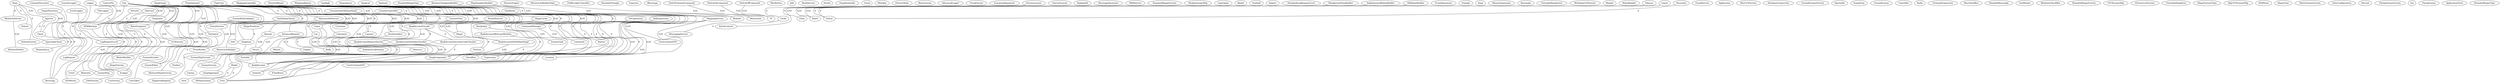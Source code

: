strict graph G {
  IDependency;
  Customer;
  CaramelDecorator;
  ElectricWheels;
  HasCard;
  CommandManager;
  WindowsButton;
  Button;
  LogRequestLevel;
  Product;
  RobotEngineer;
  GasBody;
  PizzaBuilder;
  EnemyShipFactory;
  StockObserver;
  Dependency;
  SongList;
  Game;
  Game;
  BankAccountBalanceSystem;
  Subtract;
  InjectableClient;
  SongAggregate;
  ShapeProducer;
  StandardShapeType;
  BankAccountDAODefaultImpl;
  Logger;
  Logger;
  SugarDecorator;
  Website;
  MVAssociation;
  ATMMachine;
  CustomerDAODefaultImpl;
  Observer;
  EnemyFactory;
  ElectricEngine;
  ShapeCache;
  Motorcycle;
  TrafficLightController;
  RoundedTriangle;
  WebsiteBuilder;
  ProxyInternet;
  BankAccount;
  Espresso;
  BankAccount;
  ErrorLogger;
  IBeverage;
  SwitchChannelCommand;
  CounterView;
  MacButton;
  BusinessTemplateBuilder;
  TaxHolidayVisitor;
  IRobotBuilder;
  MotorcycleBuilder;
  TV;
  Add;
  TV;
  Visitable;
  WebsiteDirector;
  RealInternet;
  Vehicle;
  Divide;
  Test;
  Test;
  Test;
  Test;
  Test;
  Test;
  Test;
  Test;
  Test;
  Test;
  Test;
  Test;
  Test;
  Test;
  Test;
  Test;
  Test;
  Test;
  Test;
  Test;
  Test;
  Test;
  Test;
  Test;
  Test;
  Test;
  Test;
  Test;
  Test;
  SongHashtable;
  Truck;
  Multiply;
  Enemy;
  ILogger;
  ElectricBody;
  WaterEnemy;
  UserLocationDTO;
  Circle;
  Circle;
  DiscJockey;
  DiscJockey;
  AdvancedLogger;
  Beverage;
  TruckFactory;
  EnemyTank;
  ILocationRepository;
  CheckBox;
  ServiceLocator;
  BankAccountFacade;
  IChatRoom;
  Internet;
  ConsoleLogger;
  DAOFactory;
  Cache;
  GasCarFactory;
  Wheels;
  Basketball;
  BeverageDecorator;
  SMSService;
  ChatUser;
  EnemyRobotAdapter;
  StandardShapeFactory;
  RocketEnemyShip;
  InitialContext;
  IATMState;
  GasEngine;
  IRobot;
  View;
  Football;
  Subject;
  StandardLogRequestLevel;
  Pizza;
  Command;
  SophisticatedRobotBuilder;
  MargheritaPizzaBuilder;
  TaxVisitor;
  CounterController;
  Robot;
  Location;
  GUIFactory;
  SwitchOnCommand;
  IUserRepository;
  Triangle;
  Triangle;
  EnemyAttacker;
  ShapeFactory;
  AndExpression;
  BankAccountNumberChecker;
  Song;
  Song;
  Originator;
  SingletonRegistry;
  BinaryExpression;
  Rectangle;
  Rectangle;
  ExtendedSingleton2;
  WindowsGUIFactory;
  EnemyShip;
  SongComponent;
  BankAccountWelcomeWindow;
  Position;
  Position;
  Modulo;
  CarFactory;
  CarFactory;
  PizzaDirector;
  RobotBuilder;
  OldRobotBuilder;
  BankAccountSecurityCodeChecker;
  Tobacco;
  VehicleFactory;
  EmailService;
  MotorcycleBuilderImpl;
  Application;
  ArithmeticOperation;
  Shape;
  Shape;
  Shape;
  Visitor;
  MacGUIFactory;
  MotorcycleDirector;
  LogRequest;
  BlogTemplateBuilder;
  DatabaseConnection;
  GroundEnemyFactory;
  CorrectPin;
  StockGrabber;
  Injectable;
  SongArray;
  GroundEnemy;
  Controller;
  Radio;
  UserCreationDTO;
  DAO;
  Expression;
  TerminalExpression;
  MacCheckBox;
  Model;
  RoundedRectangle;
  Liquor;
  GasWheels;
  OrExpression;
  SwitchOffCommand;
  Counter;
  MappingService;
  Injector;
  Client;
  WindowsCheckBox;
  Engine;
  RoundedShapeFactory;
  UFOEnemyShip;
  MappingController;
  EnemyRobot;
  Device;
  AdvancedRemote;
  ElectricCarFactory;
  Singleton;
  Car;
  Car;
  FileLogger;
  ExtendedSingleton;
  AbstractShapeFactory;
  User;
  NoCard;
  User;
  Remote;
  ShapeFactoryType;
  BigUFOEnemyShip;
  Memento;
  Calculator;
  ATMState;
  Body;
  ShapeType;
  WaterEnemyFactory;
  DataConfiguration;
  NoCash;
  FlyingEnemyFactory;
  SongGroup;
  Necessity;
  MessagingService;
  Tea;
  ChatRoom;
  FlyingEnemy;
  CareTaker;
  ApplicationTests;
  RoundedShapeType;
  Main;
  Main;
  Main;
  CaramelDecorator -- Beverage [ weight="0.004366812227074236" label="0" ];
  HasCard -- ATMMachine [ weight="0.008733624454148471" label="0,01" ];
  CommandManager -- Command [ weight="0.013100436681222707" label="0,01" ];
  RobotEngineer -- IRobotBuilder [ weight="0.010917030567685589" label="0,01" ];
  StockObserver -- StockGrabber [ weight="0.006550218340611353" label="0,01" ];
  Game -- EnemyFactory [ weight="0.006550218340611353" label="0,01" ];
  Game -- Enemy [ weight="0.013100436681222707" label="0,01" ];
  BankAccountBalanceSystem -- BankAccount [ weight="0.008733624454148471" label="0,01" ];
  ShapeProducer -- Singleton [ weight="0.004366812227074236" label="0" ];
  BankAccountDAODefaultImpl -- BankAccount [ weight="0.017467248908296942" label="0,02" ];
  Logger -- LogRequestLevel [ weight="0.004366812227074236" label="0" ];
  Logger -- LogRequest [ weight="0.002183406113537118" label="0" ];
  Logger -- ILogger [ weight="0.002183406113537118" label="0" ];
  SugarDecorator -- Beverage [ weight="0.004366812227074236" label="0" ];
  ATMMachine -- IATMState [ weight="0.008733624454148471" label="0,01" ];
  CustomerDAODefaultImpl -- Customer [ weight="0.021834061135371178" label="0,02" ];
  ShapeCache -- Shape [ weight="0.021834061135371178" label="0,02" ];
  ProxyInternet -- Internet [ weight="0.002183406113537118" label="0" ];
  ErrorLogger -- LogRequest [ weight="0.002183406113537118" label="0" ];
  SwitchChannelCommand -- TV [ weight="0.010917030567685589" label="0,01" ];
  CounterView -- Counter [ weight="0.002183406113537118" label="0" ];
  BusinessTemplateBuilder -- Website [ weight="0.006550218340611353" label="0,01" ];
  TaxHolidayVisitor -- TaxVisitor [ weight="0.004366812227074236" label="0" ];
  WebsiteDirector -- WebsiteBuilder [ weight="0.008733624454148471" label="0,01" ];
  Test -- ILogger [ weight="0.010917030567685589" label="0,01" ];
  Test -- CounterView [ weight="0.002183406113537118" label="0" ];
  Test -- Shape [ weight="0.006550218340611353" label="0,01" ];
  Test -- Position [ weight="0.006550218340611353" label="0,01" ];
  Test -- ShapeCache [ weight="0.010917030567685589" label="0,01" ];
  Test -- Calculator [ weight="0.006550218340611353" label="0,01" ];
  Test -- Visitable [ weight="0.002183406113537118" label="0" ];
  Test -- TaxVisitor [ weight="0.002183406113537118" label="0" ];
  Test -- Singleton [ weight="0.002183406113537118" label="0" ];
  Test -- CommandManager [ weight="0.03056768558951965" label="0,03" ];
  Test -- EnemyShipFactory [ weight="0.002183406113537118" label="0" ];
  Test -- EnemyShip [ weight="0.006550218340611353" label="0,01" ];
  Test -- GUIFactory [ weight="0.008733624454148471" label="0,01" ];
  Test -- CheckBox [ weight="0.004366812227074236" label="0" ];
  Test -- Button [ weight="0.004366812227074236" label="0" ];
  Test -- Shape [ weight="0.008733624454148471" label="0,01" ];
  Test -- ShapeProducer [ weight="0.004366812227074236" label="0" ];
  Test -- AbstractShapeFactory [ weight="0.008733624454148471" label="0,01" ];
  Test -- PizzaDirector [ weight="0.002183406113537118" label="0" ];
  Test -- MotorcycleDirector [ weight="0.002183406113537118" label="0" ];
  Test -- EnemyRobot [ weight="0.006550218340611353" label="0,01" ];
  Test -- EnemyTank [ weight="0.006550218340611353" label="0,01" ];
  Test -- EnemyAttacker [ weight="0.006550218340611353" label="0,01" ];
  Test -- RobotEngineer [ weight="0.010917030567685589" label="0,01" ];
  Test -- Circle [ weight="0.004366812227074236" label="0" ];
  Test -- ShapeFactory [ weight="0.002183406113537118" label="0" ];
  Test -- Singleton [ weight="0.008733624454148471" label="0,01" ];
  Test -- Expression [ weight="0.004366812227074236" label="0" ];
  Test -- DiscJockey [ weight="0.006550218340611353" label="0,01" ];
  Test -- SongAggregate [ weight="0.019650655021834062" label="0,02" ];
  Test -- User [ weight="0.010917030567685589" label="0,01" ];
  Test -- IChatRoom [ weight="0.008733624454148471" label="0,01" ];
  Test -- Car [ weight="0.013100436681222707" label="0,01" ];
  Test -- CarFactory [ weight="0.004366812227074236" label="0" ];
  Test -- Remote [ weight="0.04585152838427948" label="0,05" ];
  Test -- AdvancedRemote [ weight="0.002183406113537118" label="0" ];
  Test -- CareTaker [ weight="0.008733624454148471" label="0,01" ];
  Test -- Originator [ weight="0.024017467248908297" label="0,02" ];
  Test -- DiscJockey [ weight="0.002183406113537118" label="0" ];
  Test -- SongComponent [ weight="0.019650655021834062" label="0,02" ];
  Test -- Internet [ weight="0.004366812227074236" label="0" ];
  Test -- BankAccountFacade [ weight="0.006550218340611353" label="0,01" ];
  Test -- ATMMachine [ weight="0.024017467248908297" label="0,02" ];
  Test -- DAO [ weight="0.026200873362445413" label="0,03" ];
  Test -- Customer [ weight="0.010917030567685589" label="0,01" ];
  Test -- BankAccountDAODefaultImpl [ weight="0.002183406113537118" label="0" ];
  Test -- BankAccount [ weight="0.002183406113537118" label="0" ];
  Test -- DAOFactory [ weight="0.004366812227074236" label="0" ];
  Test -- Beverage [ weight="0.004366812227074236" label="0" ];
  Test -- StockGrabber [ weight="0.021834061135371178" label="0,02" ];
  Test -- Game [ weight="0.004366812227074236" label="0" ];
  DiscJockey -- SongComponent [ weight="0.002183406113537118" label="0" ];
  DiscJockey -- SongComponent [ weight="0.002183406113537118" label="0" ];
  ServiceLocator -- InitialContext [ weight="0.002183406113537118" label="0" ];
  ServiceLocator -- Cache [ weight="0.004366812227074236" label="0" ];
  BankAccountFacade -- BankAccountNumberChecker [ weight="0.004366812227074236" label="0" ];
  BankAccountFacade -- BankAccountSecurityCodeChecker [ weight="0.004366812227074236" label="0" ];
  BankAccountFacade -- BankAccountBalanceSystem [ weight="0.006550218340611353" label="0,01" ];
  ConsoleLogger -- LogRequest [ weight="0.002183406113537118" label="0" ];
  Cache -- MessagingService [ weight="0.002183406113537118" label="0" ];
  ChatUser -- User [ weight="0.006550218340611353" label="0,01" ];
  ChatUser -- IChatRoom [ weight="0.002183406113537118" label="0" ];
  EnemyRobotAdapter -- EnemyRobot [ weight="0.006550218340611353" label="0,01" ];
  SophisticatedRobotBuilder -- Robot [ weight="0.008733624454148471" label="0,01" ];
  MargheritaPizzaBuilder -- Pizza [ weight="0.008733624454148471" label="0,01" ];
  TaxVisitor -- Product [ weight="0.002183406113537118" label="0" ];
  CounterController -- Counter [ weight="0.004366812227074236" label="0" ];
  SwitchOnCommand -- TV [ weight="0.006550218340611353" label="0,01" ];
  AndExpression -- Expression [ weight="0.004366812227074236" label="0" ];
  BankAccountNumberChecker -- BankAccount [ weight="0.002183406113537118" label="0" ];
  Originator -- Memento [ weight="0.002183406113537118" label="0" ];
  BankAccountWelcomeWindow -- BankAccount [ weight="0.004366812227074236" label="0" ];
  PizzaDirector -- PizzaBuilder [ weight="0.010917030567685589" label="0,01" ];
  OldRobotBuilder -- Robot [ weight="0.008733624454148471" label="0,01" ];
  BankAccountSecurityCodeChecker -- BankAccount [ weight="0.002183406113537118" label="0" ];
  Tobacco -- Visitor [ weight="0.002183406113537118" label="0" ];
  MotorcycleBuilderImpl -- Motorcycle [ weight="0.008733624454148471" label="0,01" ];
  Shape -- Position [ weight="0.002183406113537118" label="0" ];
  MotorcycleDirector -- MotorcycleBuilder [ weight="0.010917030567685589" label="0,01" ];
  BlogTemplateBuilder -- Website [ weight="0.006550218340611353" label="0,01" ];
  CorrectPin -- ATMMachine [ weight="0.017467248908296942" label="0,02" ];
  StockGrabber -- Observer [ weight="0.002183406113537118" label="0" ];
  Model -- MVAssociation [ weight="0.002183406113537118" label="0" ];
  Model -- View [ weight="0.002183406113537118" label="0" ];
  Liquor -- Visitor [ weight="0.002183406113537118" label="0" ];
  OrExpression -- Expression [ weight="0.004366812227074236" label="0" ];
  SwitchOffCommand -- TV [ weight="0.006550218340611353" label="0,01" ];
  Counter -- Model [ weight="0.002183406113537118" label="0" ];
  MappingService -- User [ weight="0.013100436681222707" label="0,01" ];
  MappingService -- Location [ weight="0.006550218340611353" label="0,01" ];
  MappingService -- UserLocationDTO [ weight="0.008733624454148471" label="0,01" ];
  MappingService -- UserCreationDTO [ weight="0.017467248908296942" label="0,02" ];
  Injector -- InjectableClient [ weight="0.004366812227074236" label="0" ];
  Injector -- Client [ weight="0.004366812227074236" label="0" ];
  Client -- IDependency [ weight="0.002183406113537118" label="0" ];
  MappingController -- MappingService [ weight="0.004366812227074236" label="0" ];
  AdvancedRemote -- Device [ weight="0.006550218340611353" label="0,01" ];
  Singleton -- SingletonRegistry [ weight="0.002183406113537118" label="0" ];
  Car -- Wheels [ weight="0.002183406113537118" label="0" ];
  Car -- Body [ weight="0.002183406113537118" label="0" ];
  Car -- Engine [ weight="0.002183406113537118" label="0" ];
  FileLogger -- LogRequest [ weight="0.004366812227074236" label="0" ];
  NoCard -- ATMMachine [ weight="0.004366812227074236" label="0" ];
  Remote -- Device [ weight="0.03711790393013101" label="0,04" ];
  Calculator -- ArithmeticOperation [ weight="0.002183406113537118" label="0" ];
  SongGroup -- SongComponent [ weight="0.004366812227074236" label="0" ];
  Necessity -- Visitor [ weight="0.002183406113537118" label="0" ];
  ChatRoom -- User [ weight="0.004366812227074236" label="0" ];
  Main -- WebsiteDirector [ weight="0.004366812227074236" label="0" ];
  Main -- Vehicle [ weight="0.004366812227074236" label="0" ];
  Main -- VehicleFactory [ weight="0.004366812227074236" label="0" ];
  Main -- Injector [ weight="0.006550218340611353" label="0,01" ];
  Main -- Client [ weight="0.006550218340611353" label="0,01" ];
}
